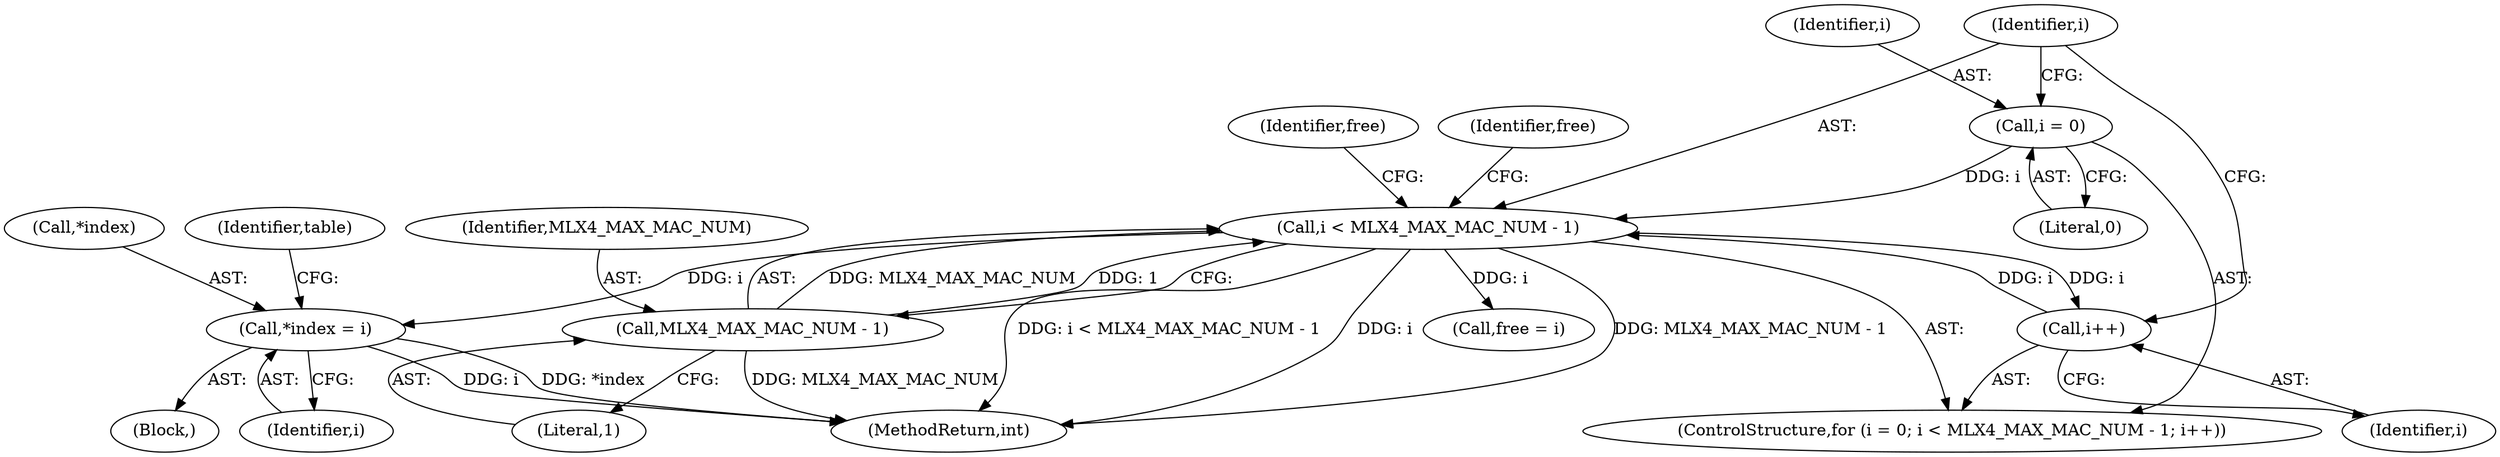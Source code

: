 digraph "0_linux_0926f91083f34d047abc74f1ca4fa6a9c161f7db@pointer" {
"1000182" [label="(Call,*index = i)"];
"1000146" [label="(Call,i < MLX4_MAX_MAC_NUM - 1)"];
"1000151" [label="(Call,i++)"];
"1000143" [label="(Call,i = 0)"];
"1000148" [label="(Call,MLX4_MAX_MAC_NUM - 1)"];
"1000149" [label="(Identifier,MLX4_MAX_MAC_NUM)"];
"1000150" [label="(Literal,1)"];
"1000152" [label="(Identifier,i)"];
"1000183" [label="(Call,*index)"];
"1000145" [label="(Literal,0)"];
"1000185" [label="(Identifier,i)"];
"1000146" [label="(Call,i < MLX4_MAX_MAC_NUM - 1)"];
"1000147" [label="(Identifier,i)"];
"1000142" [label="(ControlStructure,for (i = 0; i < MLX4_MAX_MAC_NUM - 1; i++))"];
"1000157" [label="(Identifier,free)"];
"1000148" [label="(Call,MLX4_MAX_MAC_NUM - 1)"];
"1000195" [label="(Identifier,free)"];
"1000181" [label="(Block,)"];
"1000151" [label="(Call,i++)"];
"1000143" [label="(Call,i = 0)"];
"1000166" [label="(Call,free = i)"];
"1000182" [label="(Call,*index = i)"];
"1000189" [label="(Identifier,table)"];
"1000287" [label="(MethodReturn,int)"];
"1000144" [label="(Identifier,i)"];
"1000182" -> "1000181"  [label="AST: "];
"1000182" -> "1000185"  [label="CFG: "];
"1000183" -> "1000182"  [label="AST: "];
"1000185" -> "1000182"  [label="AST: "];
"1000189" -> "1000182"  [label="CFG: "];
"1000182" -> "1000287"  [label="DDG: i"];
"1000182" -> "1000287"  [label="DDG: *index"];
"1000146" -> "1000182"  [label="DDG: i"];
"1000146" -> "1000142"  [label="AST: "];
"1000146" -> "1000148"  [label="CFG: "];
"1000147" -> "1000146"  [label="AST: "];
"1000148" -> "1000146"  [label="AST: "];
"1000157" -> "1000146"  [label="CFG: "];
"1000195" -> "1000146"  [label="CFG: "];
"1000146" -> "1000287"  [label="DDG: MLX4_MAX_MAC_NUM - 1"];
"1000146" -> "1000287"  [label="DDG: i < MLX4_MAX_MAC_NUM - 1"];
"1000146" -> "1000287"  [label="DDG: i"];
"1000151" -> "1000146"  [label="DDG: i"];
"1000143" -> "1000146"  [label="DDG: i"];
"1000148" -> "1000146"  [label="DDG: MLX4_MAX_MAC_NUM"];
"1000148" -> "1000146"  [label="DDG: 1"];
"1000146" -> "1000151"  [label="DDG: i"];
"1000146" -> "1000166"  [label="DDG: i"];
"1000151" -> "1000142"  [label="AST: "];
"1000151" -> "1000152"  [label="CFG: "];
"1000152" -> "1000151"  [label="AST: "];
"1000147" -> "1000151"  [label="CFG: "];
"1000143" -> "1000142"  [label="AST: "];
"1000143" -> "1000145"  [label="CFG: "];
"1000144" -> "1000143"  [label="AST: "];
"1000145" -> "1000143"  [label="AST: "];
"1000147" -> "1000143"  [label="CFG: "];
"1000148" -> "1000150"  [label="CFG: "];
"1000149" -> "1000148"  [label="AST: "];
"1000150" -> "1000148"  [label="AST: "];
"1000148" -> "1000287"  [label="DDG: MLX4_MAX_MAC_NUM"];
}
